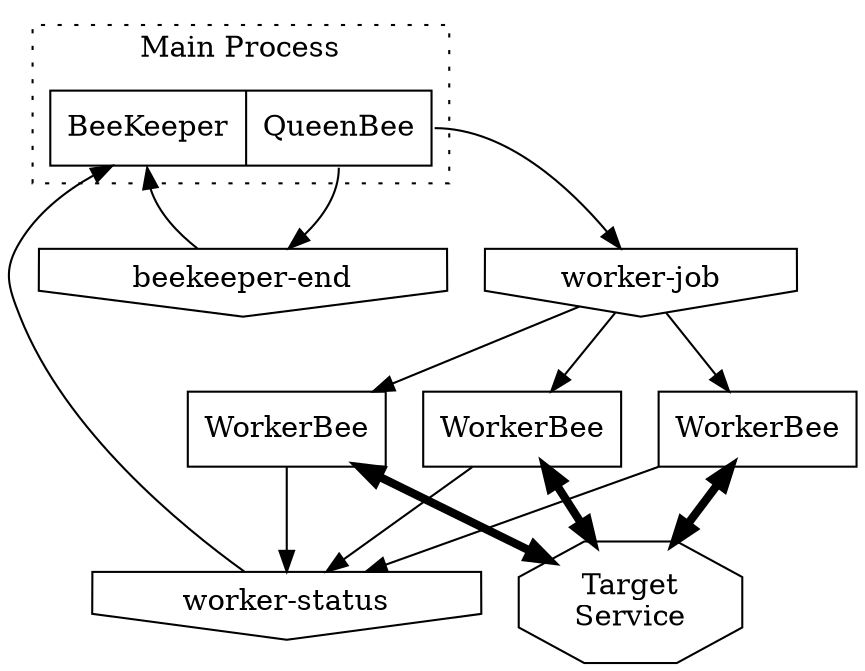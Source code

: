 digraph ApiaryArchitecture {

subgraph cluster_MainProc {
  style = "dotted";
  label = "Main Process";

  mainproc[label = "<keeper> BeeKeeper| <queen> QueenBee", shape = "record", fillcolor = "#0000ff"];
}

jobqueue[label = "worker-job", shape = "invhouse"];
statqueue[label = "worker-status", shape = "invhouse"];
endqueue[label = "beekeeper-end", shape = "invhouse"];

worker1[label = "WorkerBee", shape = "box"];
worker2[label = "WorkerBee", shape = "box"];
worker3[label = "WorkerBee", shape = "box"];

target[label = "Target\nService", shape = "octagon"];

mainproc:queen -> endqueue;
endqueue -> mainproc:keeper;

mainproc:queen -> jobqueue;

jobqueue -> worker1;
jobqueue -> worker2;
jobqueue -> worker3;

worker1 -> target [dir = "both", penwidth = 4];
worker2 -> target [dir = "both", penwidth = 4];
worker3 -> target [dir = "both", penwidth = 4];

worker1 -> statqueue;
worker2 -> statqueue;
worker3 -> statqueue;

statqueue -> mainproc:beekeeper
}
